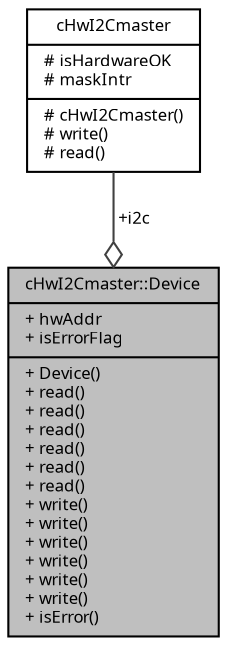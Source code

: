 digraph "cHwI2Cmaster::Device"
{
  edge [fontname="Sans",fontsize="8",labelfontname="Sans",labelfontsize="8"];
  node [fontname="Sans",fontsize="8",shape=record];
  Node1 [label="{cHwI2Cmaster::Device\n|+ hwAddr\l+ isErrorFlag\l|+ Device()\l+ read()\l+ read()\l+ read()\l+ read()\l+ read()\l+ read()\l+ write()\l+ write()\l+ write()\l+ write()\l+ write()\l+ write()\l+ isError()\l}",height=0.2,width=0.4,color="black", fillcolor="grey75", style="filled", fontcolor="black"];
  Node2 -> Node1 [color="grey25",fontsize="8",style="solid",label=" +i2c" ,arrowhead="odiamond",fontname="Sans"];
  Node2 [label="{cHwI2Cmaster\n|# isHardwareOK\l# maskIntr\l|# cHwI2Cmaster()\l# write()\l# read()\l}",height=0.2,width=0.4,color="black", fillcolor="white", style="filled",URL="$classc_hw_i2_cmaster.html",tooltip="Abstract class supporting the I2C hardware in master mode. "];
}
